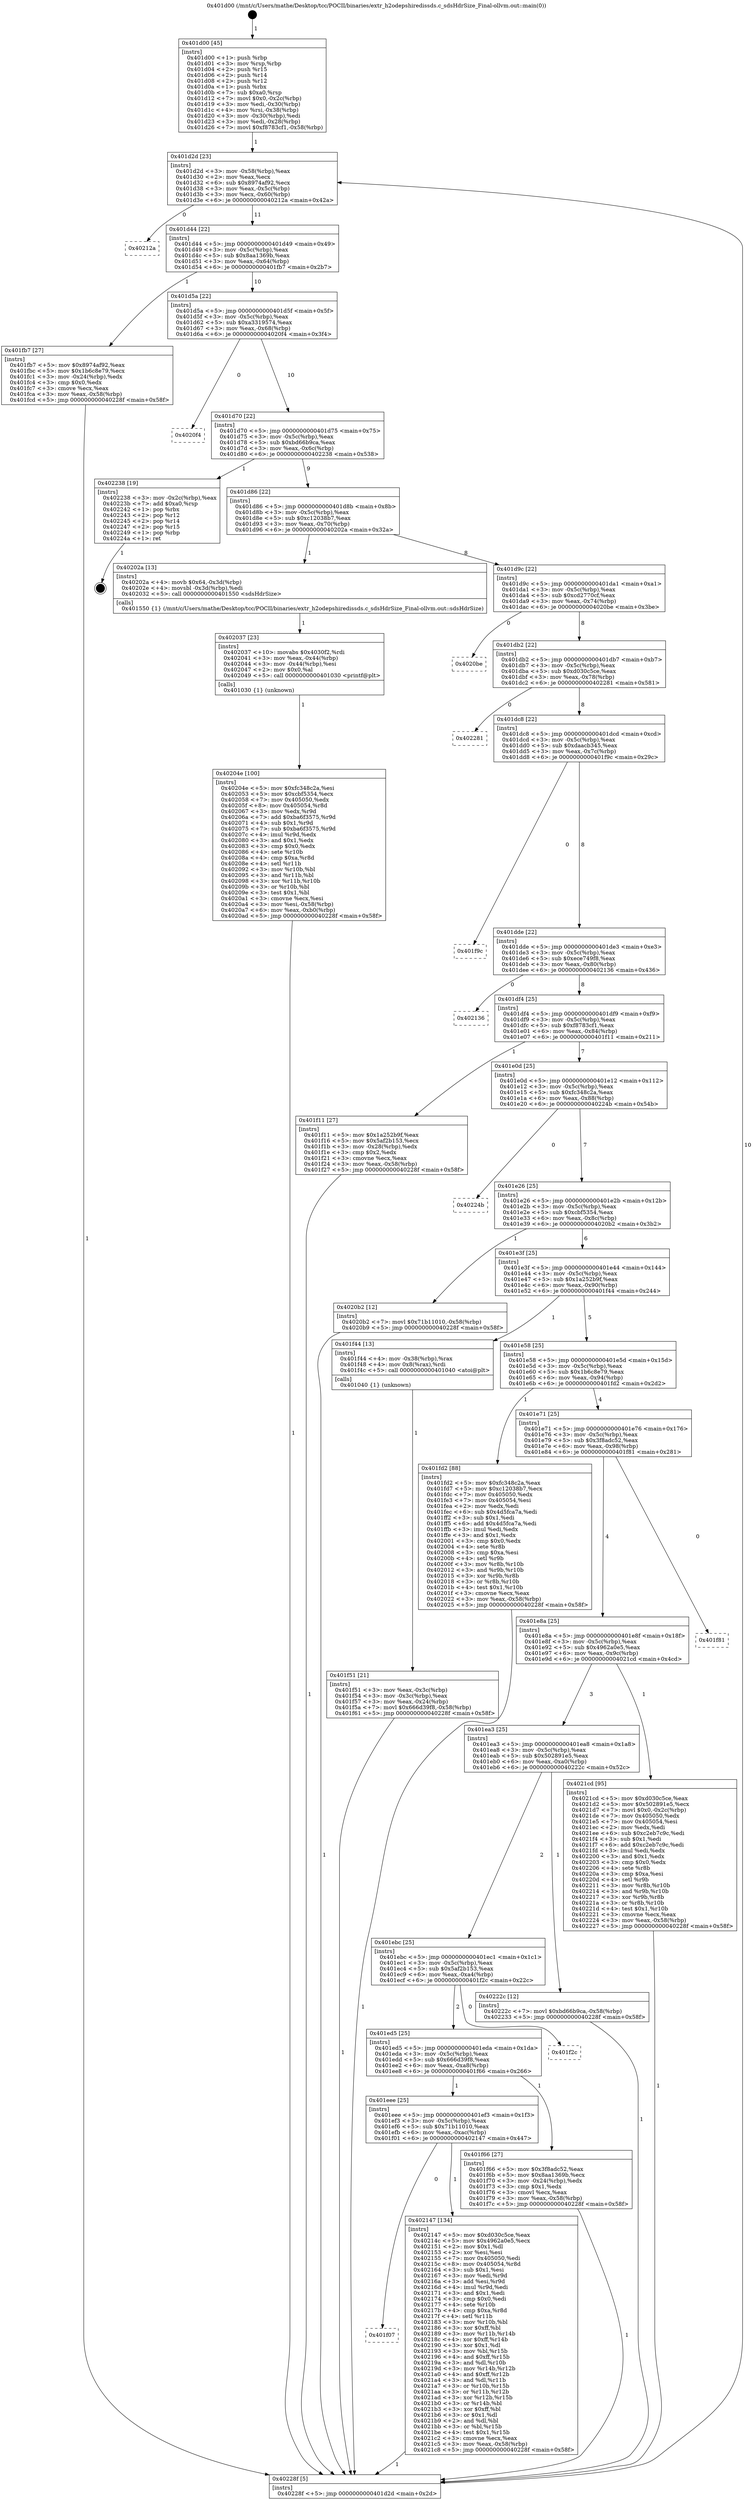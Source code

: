 digraph "0x401d00" {
  label = "0x401d00 (/mnt/c/Users/mathe/Desktop/tcc/POCII/binaries/extr_h2odepshiredissds.c_sdsHdrSize_Final-ollvm.out::main(0))"
  labelloc = "t"
  node[shape=record]

  Entry [label="",width=0.3,height=0.3,shape=circle,fillcolor=black,style=filled]
  "0x401d2d" [label="{
     0x401d2d [23]\l
     | [instrs]\l
     &nbsp;&nbsp;0x401d2d \<+3\>: mov -0x58(%rbp),%eax\l
     &nbsp;&nbsp;0x401d30 \<+2\>: mov %eax,%ecx\l
     &nbsp;&nbsp;0x401d32 \<+6\>: sub $0x8974af92,%ecx\l
     &nbsp;&nbsp;0x401d38 \<+3\>: mov %eax,-0x5c(%rbp)\l
     &nbsp;&nbsp;0x401d3b \<+3\>: mov %ecx,-0x60(%rbp)\l
     &nbsp;&nbsp;0x401d3e \<+6\>: je 000000000040212a \<main+0x42a\>\l
  }"]
  "0x40212a" [label="{
     0x40212a\l
  }", style=dashed]
  "0x401d44" [label="{
     0x401d44 [22]\l
     | [instrs]\l
     &nbsp;&nbsp;0x401d44 \<+5\>: jmp 0000000000401d49 \<main+0x49\>\l
     &nbsp;&nbsp;0x401d49 \<+3\>: mov -0x5c(%rbp),%eax\l
     &nbsp;&nbsp;0x401d4c \<+5\>: sub $0x8aa1369b,%eax\l
     &nbsp;&nbsp;0x401d51 \<+3\>: mov %eax,-0x64(%rbp)\l
     &nbsp;&nbsp;0x401d54 \<+6\>: je 0000000000401fb7 \<main+0x2b7\>\l
  }"]
  Exit [label="",width=0.3,height=0.3,shape=circle,fillcolor=black,style=filled,peripheries=2]
  "0x401fb7" [label="{
     0x401fb7 [27]\l
     | [instrs]\l
     &nbsp;&nbsp;0x401fb7 \<+5\>: mov $0x8974af92,%eax\l
     &nbsp;&nbsp;0x401fbc \<+5\>: mov $0x1b6c8e79,%ecx\l
     &nbsp;&nbsp;0x401fc1 \<+3\>: mov -0x24(%rbp),%edx\l
     &nbsp;&nbsp;0x401fc4 \<+3\>: cmp $0x0,%edx\l
     &nbsp;&nbsp;0x401fc7 \<+3\>: cmove %ecx,%eax\l
     &nbsp;&nbsp;0x401fca \<+3\>: mov %eax,-0x58(%rbp)\l
     &nbsp;&nbsp;0x401fcd \<+5\>: jmp 000000000040228f \<main+0x58f\>\l
  }"]
  "0x401d5a" [label="{
     0x401d5a [22]\l
     | [instrs]\l
     &nbsp;&nbsp;0x401d5a \<+5\>: jmp 0000000000401d5f \<main+0x5f\>\l
     &nbsp;&nbsp;0x401d5f \<+3\>: mov -0x5c(%rbp),%eax\l
     &nbsp;&nbsp;0x401d62 \<+5\>: sub $0xa3319574,%eax\l
     &nbsp;&nbsp;0x401d67 \<+3\>: mov %eax,-0x68(%rbp)\l
     &nbsp;&nbsp;0x401d6a \<+6\>: je 00000000004020f4 \<main+0x3f4\>\l
  }"]
  "0x401f07" [label="{
     0x401f07\l
  }", style=dashed]
  "0x4020f4" [label="{
     0x4020f4\l
  }", style=dashed]
  "0x401d70" [label="{
     0x401d70 [22]\l
     | [instrs]\l
     &nbsp;&nbsp;0x401d70 \<+5\>: jmp 0000000000401d75 \<main+0x75\>\l
     &nbsp;&nbsp;0x401d75 \<+3\>: mov -0x5c(%rbp),%eax\l
     &nbsp;&nbsp;0x401d78 \<+5\>: sub $0xbd66b9ca,%eax\l
     &nbsp;&nbsp;0x401d7d \<+3\>: mov %eax,-0x6c(%rbp)\l
     &nbsp;&nbsp;0x401d80 \<+6\>: je 0000000000402238 \<main+0x538\>\l
  }"]
  "0x402147" [label="{
     0x402147 [134]\l
     | [instrs]\l
     &nbsp;&nbsp;0x402147 \<+5\>: mov $0xd030c5ce,%eax\l
     &nbsp;&nbsp;0x40214c \<+5\>: mov $0x4962a0e5,%ecx\l
     &nbsp;&nbsp;0x402151 \<+2\>: mov $0x1,%dl\l
     &nbsp;&nbsp;0x402153 \<+2\>: xor %esi,%esi\l
     &nbsp;&nbsp;0x402155 \<+7\>: mov 0x405050,%edi\l
     &nbsp;&nbsp;0x40215c \<+8\>: mov 0x405054,%r8d\l
     &nbsp;&nbsp;0x402164 \<+3\>: sub $0x1,%esi\l
     &nbsp;&nbsp;0x402167 \<+3\>: mov %edi,%r9d\l
     &nbsp;&nbsp;0x40216a \<+3\>: add %esi,%r9d\l
     &nbsp;&nbsp;0x40216d \<+4\>: imul %r9d,%edi\l
     &nbsp;&nbsp;0x402171 \<+3\>: and $0x1,%edi\l
     &nbsp;&nbsp;0x402174 \<+3\>: cmp $0x0,%edi\l
     &nbsp;&nbsp;0x402177 \<+4\>: sete %r10b\l
     &nbsp;&nbsp;0x40217b \<+4\>: cmp $0xa,%r8d\l
     &nbsp;&nbsp;0x40217f \<+4\>: setl %r11b\l
     &nbsp;&nbsp;0x402183 \<+3\>: mov %r10b,%bl\l
     &nbsp;&nbsp;0x402186 \<+3\>: xor $0xff,%bl\l
     &nbsp;&nbsp;0x402189 \<+3\>: mov %r11b,%r14b\l
     &nbsp;&nbsp;0x40218c \<+4\>: xor $0xff,%r14b\l
     &nbsp;&nbsp;0x402190 \<+3\>: xor $0x1,%dl\l
     &nbsp;&nbsp;0x402193 \<+3\>: mov %bl,%r15b\l
     &nbsp;&nbsp;0x402196 \<+4\>: and $0xff,%r15b\l
     &nbsp;&nbsp;0x40219a \<+3\>: and %dl,%r10b\l
     &nbsp;&nbsp;0x40219d \<+3\>: mov %r14b,%r12b\l
     &nbsp;&nbsp;0x4021a0 \<+4\>: and $0xff,%r12b\l
     &nbsp;&nbsp;0x4021a4 \<+3\>: and %dl,%r11b\l
     &nbsp;&nbsp;0x4021a7 \<+3\>: or %r10b,%r15b\l
     &nbsp;&nbsp;0x4021aa \<+3\>: or %r11b,%r12b\l
     &nbsp;&nbsp;0x4021ad \<+3\>: xor %r12b,%r15b\l
     &nbsp;&nbsp;0x4021b0 \<+3\>: or %r14b,%bl\l
     &nbsp;&nbsp;0x4021b3 \<+3\>: xor $0xff,%bl\l
     &nbsp;&nbsp;0x4021b6 \<+3\>: or $0x1,%dl\l
     &nbsp;&nbsp;0x4021b9 \<+2\>: and %dl,%bl\l
     &nbsp;&nbsp;0x4021bb \<+3\>: or %bl,%r15b\l
     &nbsp;&nbsp;0x4021be \<+4\>: test $0x1,%r15b\l
     &nbsp;&nbsp;0x4021c2 \<+3\>: cmovne %ecx,%eax\l
     &nbsp;&nbsp;0x4021c5 \<+3\>: mov %eax,-0x58(%rbp)\l
     &nbsp;&nbsp;0x4021c8 \<+5\>: jmp 000000000040228f \<main+0x58f\>\l
  }"]
  "0x402238" [label="{
     0x402238 [19]\l
     | [instrs]\l
     &nbsp;&nbsp;0x402238 \<+3\>: mov -0x2c(%rbp),%eax\l
     &nbsp;&nbsp;0x40223b \<+7\>: add $0xa0,%rsp\l
     &nbsp;&nbsp;0x402242 \<+1\>: pop %rbx\l
     &nbsp;&nbsp;0x402243 \<+2\>: pop %r12\l
     &nbsp;&nbsp;0x402245 \<+2\>: pop %r14\l
     &nbsp;&nbsp;0x402247 \<+2\>: pop %r15\l
     &nbsp;&nbsp;0x402249 \<+1\>: pop %rbp\l
     &nbsp;&nbsp;0x40224a \<+1\>: ret\l
  }"]
  "0x401d86" [label="{
     0x401d86 [22]\l
     | [instrs]\l
     &nbsp;&nbsp;0x401d86 \<+5\>: jmp 0000000000401d8b \<main+0x8b\>\l
     &nbsp;&nbsp;0x401d8b \<+3\>: mov -0x5c(%rbp),%eax\l
     &nbsp;&nbsp;0x401d8e \<+5\>: sub $0xc12038b7,%eax\l
     &nbsp;&nbsp;0x401d93 \<+3\>: mov %eax,-0x70(%rbp)\l
     &nbsp;&nbsp;0x401d96 \<+6\>: je 000000000040202a \<main+0x32a\>\l
  }"]
  "0x40204e" [label="{
     0x40204e [100]\l
     | [instrs]\l
     &nbsp;&nbsp;0x40204e \<+5\>: mov $0xfc348c2a,%esi\l
     &nbsp;&nbsp;0x402053 \<+5\>: mov $0xcbf5354,%ecx\l
     &nbsp;&nbsp;0x402058 \<+7\>: mov 0x405050,%edx\l
     &nbsp;&nbsp;0x40205f \<+8\>: mov 0x405054,%r8d\l
     &nbsp;&nbsp;0x402067 \<+3\>: mov %edx,%r9d\l
     &nbsp;&nbsp;0x40206a \<+7\>: add $0xba6f3575,%r9d\l
     &nbsp;&nbsp;0x402071 \<+4\>: sub $0x1,%r9d\l
     &nbsp;&nbsp;0x402075 \<+7\>: sub $0xba6f3575,%r9d\l
     &nbsp;&nbsp;0x40207c \<+4\>: imul %r9d,%edx\l
     &nbsp;&nbsp;0x402080 \<+3\>: and $0x1,%edx\l
     &nbsp;&nbsp;0x402083 \<+3\>: cmp $0x0,%edx\l
     &nbsp;&nbsp;0x402086 \<+4\>: sete %r10b\l
     &nbsp;&nbsp;0x40208a \<+4\>: cmp $0xa,%r8d\l
     &nbsp;&nbsp;0x40208e \<+4\>: setl %r11b\l
     &nbsp;&nbsp;0x402092 \<+3\>: mov %r10b,%bl\l
     &nbsp;&nbsp;0x402095 \<+3\>: and %r11b,%bl\l
     &nbsp;&nbsp;0x402098 \<+3\>: xor %r11b,%r10b\l
     &nbsp;&nbsp;0x40209b \<+3\>: or %r10b,%bl\l
     &nbsp;&nbsp;0x40209e \<+3\>: test $0x1,%bl\l
     &nbsp;&nbsp;0x4020a1 \<+3\>: cmovne %ecx,%esi\l
     &nbsp;&nbsp;0x4020a4 \<+3\>: mov %esi,-0x58(%rbp)\l
     &nbsp;&nbsp;0x4020a7 \<+6\>: mov %eax,-0xb0(%rbp)\l
     &nbsp;&nbsp;0x4020ad \<+5\>: jmp 000000000040228f \<main+0x58f\>\l
  }"]
  "0x40202a" [label="{
     0x40202a [13]\l
     | [instrs]\l
     &nbsp;&nbsp;0x40202a \<+4\>: movb $0x64,-0x3d(%rbp)\l
     &nbsp;&nbsp;0x40202e \<+4\>: movsbl -0x3d(%rbp),%edi\l
     &nbsp;&nbsp;0x402032 \<+5\>: call 0000000000401550 \<sdsHdrSize\>\l
     | [calls]\l
     &nbsp;&nbsp;0x401550 \{1\} (/mnt/c/Users/mathe/Desktop/tcc/POCII/binaries/extr_h2odepshiredissds.c_sdsHdrSize_Final-ollvm.out::sdsHdrSize)\l
  }"]
  "0x401d9c" [label="{
     0x401d9c [22]\l
     | [instrs]\l
     &nbsp;&nbsp;0x401d9c \<+5\>: jmp 0000000000401da1 \<main+0xa1\>\l
     &nbsp;&nbsp;0x401da1 \<+3\>: mov -0x5c(%rbp),%eax\l
     &nbsp;&nbsp;0x401da4 \<+5\>: sub $0xcd2770cf,%eax\l
     &nbsp;&nbsp;0x401da9 \<+3\>: mov %eax,-0x74(%rbp)\l
     &nbsp;&nbsp;0x401dac \<+6\>: je 00000000004020be \<main+0x3be\>\l
  }"]
  "0x402037" [label="{
     0x402037 [23]\l
     | [instrs]\l
     &nbsp;&nbsp;0x402037 \<+10\>: movabs $0x4030f2,%rdi\l
     &nbsp;&nbsp;0x402041 \<+3\>: mov %eax,-0x44(%rbp)\l
     &nbsp;&nbsp;0x402044 \<+3\>: mov -0x44(%rbp),%esi\l
     &nbsp;&nbsp;0x402047 \<+2\>: mov $0x0,%al\l
     &nbsp;&nbsp;0x402049 \<+5\>: call 0000000000401030 \<printf@plt\>\l
     | [calls]\l
     &nbsp;&nbsp;0x401030 \{1\} (unknown)\l
  }"]
  "0x4020be" [label="{
     0x4020be\l
  }", style=dashed]
  "0x401db2" [label="{
     0x401db2 [22]\l
     | [instrs]\l
     &nbsp;&nbsp;0x401db2 \<+5\>: jmp 0000000000401db7 \<main+0xb7\>\l
     &nbsp;&nbsp;0x401db7 \<+3\>: mov -0x5c(%rbp),%eax\l
     &nbsp;&nbsp;0x401dba \<+5\>: sub $0xd030c5ce,%eax\l
     &nbsp;&nbsp;0x401dbf \<+3\>: mov %eax,-0x78(%rbp)\l
     &nbsp;&nbsp;0x401dc2 \<+6\>: je 0000000000402281 \<main+0x581\>\l
  }"]
  "0x401eee" [label="{
     0x401eee [25]\l
     | [instrs]\l
     &nbsp;&nbsp;0x401eee \<+5\>: jmp 0000000000401ef3 \<main+0x1f3\>\l
     &nbsp;&nbsp;0x401ef3 \<+3\>: mov -0x5c(%rbp),%eax\l
     &nbsp;&nbsp;0x401ef6 \<+5\>: sub $0x71b11010,%eax\l
     &nbsp;&nbsp;0x401efb \<+6\>: mov %eax,-0xac(%rbp)\l
     &nbsp;&nbsp;0x401f01 \<+6\>: je 0000000000402147 \<main+0x447\>\l
  }"]
  "0x402281" [label="{
     0x402281\l
  }", style=dashed]
  "0x401dc8" [label="{
     0x401dc8 [22]\l
     | [instrs]\l
     &nbsp;&nbsp;0x401dc8 \<+5\>: jmp 0000000000401dcd \<main+0xcd\>\l
     &nbsp;&nbsp;0x401dcd \<+3\>: mov -0x5c(%rbp),%eax\l
     &nbsp;&nbsp;0x401dd0 \<+5\>: sub $0xdaacb345,%eax\l
     &nbsp;&nbsp;0x401dd5 \<+3\>: mov %eax,-0x7c(%rbp)\l
     &nbsp;&nbsp;0x401dd8 \<+6\>: je 0000000000401f9c \<main+0x29c\>\l
  }"]
  "0x401f66" [label="{
     0x401f66 [27]\l
     | [instrs]\l
     &nbsp;&nbsp;0x401f66 \<+5\>: mov $0x3f8adc52,%eax\l
     &nbsp;&nbsp;0x401f6b \<+5\>: mov $0x8aa1369b,%ecx\l
     &nbsp;&nbsp;0x401f70 \<+3\>: mov -0x24(%rbp),%edx\l
     &nbsp;&nbsp;0x401f73 \<+3\>: cmp $0x1,%edx\l
     &nbsp;&nbsp;0x401f76 \<+3\>: cmovl %ecx,%eax\l
     &nbsp;&nbsp;0x401f79 \<+3\>: mov %eax,-0x58(%rbp)\l
     &nbsp;&nbsp;0x401f7c \<+5\>: jmp 000000000040228f \<main+0x58f\>\l
  }"]
  "0x401f9c" [label="{
     0x401f9c\l
  }", style=dashed]
  "0x401dde" [label="{
     0x401dde [22]\l
     | [instrs]\l
     &nbsp;&nbsp;0x401dde \<+5\>: jmp 0000000000401de3 \<main+0xe3\>\l
     &nbsp;&nbsp;0x401de3 \<+3\>: mov -0x5c(%rbp),%eax\l
     &nbsp;&nbsp;0x401de6 \<+5\>: sub $0xece749f8,%eax\l
     &nbsp;&nbsp;0x401deb \<+3\>: mov %eax,-0x80(%rbp)\l
     &nbsp;&nbsp;0x401dee \<+6\>: je 0000000000402136 \<main+0x436\>\l
  }"]
  "0x401ed5" [label="{
     0x401ed5 [25]\l
     | [instrs]\l
     &nbsp;&nbsp;0x401ed5 \<+5\>: jmp 0000000000401eda \<main+0x1da\>\l
     &nbsp;&nbsp;0x401eda \<+3\>: mov -0x5c(%rbp),%eax\l
     &nbsp;&nbsp;0x401edd \<+5\>: sub $0x666d39f8,%eax\l
     &nbsp;&nbsp;0x401ee2 \<+6\>: mov %eax,-0xa8(%rbp)\l
     &nbsp;&nbsp;0x401ee8 \<+6\>: je 0000000000401f66 \<main+0x266\>\l
  }"]
  "0x402136" [label="{
     0x402136\l
  }", style=dashed]
  "0x401df4" [label="{
     0x401df4 [25]\l
     | [instrs]\l
     &nbsp;&nbsp;0x401df4 \<+5\>: jmp 0000000000401df9 \<main+0xf9\>\l
     &nbsp;&nbsp;0x401df9 \<+3\>: mov -0x5c(%rbp),%eax\l
     &nbsp;&nbsp;0x401dfc \<+5\>: sub $0xf8783cf1,%eax\l
     &nbsp;&nbsp;0x401e01 \<+6\>: mov %eax,-0x84(%rbp)\l
     &nbsp;&nbsp;0x401e07 \<+6\>: je 0000000000401f11 \<main+0x211\>\l
  }"]
  "0x401f2c" [label="{
     0x401f2c\l
  }", style=dashed]
  "0x401f11" [label="{
     0x401f11 [27]\l
     | [instrs]\l
     &nbsp;&nbsp;0x401f11 \<+5\>: mov $0x1a252b9f,%eax\l
     &nbsp;&nbsp;0x401f16 \<+5\>: mov $0x5af2b153,%ecx\l
     &nbsp;&nbsp;0x401f1b \<+3\>: mov -0x28(%rbp),%edx\l
     &nbsp;&nbsp;0x401f1e \<+3\>: cmp $0x2,%edx\l
     &nbsp;&nbsp;0x401f21 \<+3\>: cmovne %ecx,%eax\l
     &nbsp;&nbsp;0x401f24 \<+3\>: mov %eax,-0x58(%rbp)\l
     &nbsp;&nbsp;0x401f27 \<+5\>: jmp 000000000040228f \<main+0x58f\>\l
  }"]
  "0x401e0d" [label="{
     0x401e0d [25]\l
     | [instrs]\l
     &nbsp;&nbsp;0x401e0d \<+5\>: jmp 0000000000401e12 \<main+0x112\>\l
     &nbsp;&nbsp;0x401e12 \<+3\>: mov -0x5c(%rbp),%eax\l
     &nbsp;&nbsp;0x401e15 \<+5\>: sub $0xfc348c2a,%eax\l
     &nbsp;&nbsp;0x401e1a \<+6\>: mov %eax,-0x88(%rbp)\l
     &nbsp;&nbsp;0x401e20 \<+6\>: je 000000000040224b \<main+0x54b\>\l
  }"]
  "0x40228f" [label="{
     0x40228f [5]\l
     | [instrs]\l
     &nbsp;&nbsp;0x40228f \<+5\>: jmp 0000000000401d2d \<main+0x2d\>\l
  }"]
  "0x401d00" [label="{
     0x401d00 [45]\l
     | [instrs]\l
     &nbsp;&nbsp;0x401d00 \<+1\>: push %rbp\l
     &nbsp;&nbsp;0x401d01 \<+3\>: mov %rsp,%rbp\l
     &nbsp;&nbsp;0x401d04 \<+2\>: push %r15\l
     &nbsp;&nbsp;0x401d06 \<+2\>: push %r14\l
     &nbsp;&nbsp;0x401d08 \<+2\>: push %r12\l
     &nbsp;&nbsp;0x401d0a \<+1\>: push %rbx\l
     &nbsp;&nbsp;0x401d0b \<+7\>: sub $0xa0,%rsp\l
     &nbsp;&nbsp;0x401d12 \<+7\>: movl $0x0,-0x2c(%rbp)\l
     &nbsp;&nbsp;0x401d19 \<+3\>: mov %edi,-0x30(%rbp)\l
     &nbsp;&nbsp;0x401d1c \<+4\>: mov %rsi,-0x38(%rbp)\l
     &nbsp;&nbsp;0x401d20 \<+3\>: mov -0x30(%rbp),%edi\l
     &nbsp;&nbsp;0x401d23 \<+3\>: mov %edi,-0x28(%rbp)\l
     &nbsp;&nbsp;0x401d26 \<+7\>: movl $0xf8783cf1,-0x58(%rbp)\l
  }"]
  "0x401ebc" [label="{
     0x401ebc [25]\l
     | [instrs]\l
     &nbsp;&nbsp;0x401ebc \<+5\>: jmp 0000000000401ec1 \<main+0x1c1\>\l
     &nbsp;&nbsp;0x401ec1 \<+3\>: mov -0x5c(%rbp),%eax\l
     &nbsp;&nbsp;0x401ec4 \<+5\>: sub $0x5af2b153,%eax\l
     &nbsp;&nbsp;0x401ec9 \<+6\>: mov %eax,-0xa4(%rbp)\l
     &nbsp;&nbsp;0x401ecf \<+6\>: je 0000000000401f2c \<main+0x22c\>\l
  }"]
  "0x40224b" [label="{
     0x40224b\l
  }", style=dashed]
  "0x401e26" [label="{
     0x401e26 [25]\l
     | [instrs]\l
     &nbsp;&nbsp;0x401e26 \<+5\>: jmp 0000000000401e2b \<main+0x12b\>\l
     &nbsp;&nbsp;0x401e2b \<+3\>: mov -0x5c(%rbp),%eax\l
     &nbsp;&nbsp;0x401e2e \<+5\>: sub $0xcbf5354,%eax\l
     &nbsp;&nbsp;0x401e33 \<+6\>: mov %eax,-0x8c(%rbp)\l
     &nbsp;&nbsp;0x401e39 \<+6\>: je 00000000004020b2 \<main+0x3b2\>\l
  }"]
  "0x40222c" [label="{
     0x40222c [12]\l
     | [instrs]\l
     &nbsp;&nbsp;0x40222c \<+7\>: movl $0xbd66b9ca,-0x58(%rbp)\l
     &nbsp;&nbsp;0x402233 \<+5\>: jmp 000000000040228f \<main+0x58f\>\l
  }"]
  "0x4020b2" [label="{
     0x4020b2 [12]\l
     | [instrs]\l
     &nbsp;&nbsp;0x4020b2 \<+7\>: movl $0x71b11010,-0x58(%rbp)\l
     &nbsp;&nbsp;0x4020b9 \<+5\>: jmp 000000000040228f \<main+0x58f\>\l
  }"]
  "0x401e3f" [label="{
     0x401e3f [25]\l
     | [instrs]\l
     &nbsp;&nbsp;0x401e3f \<+5\>: jmp 0000000000401e44 \<main+0x144\>\l
     &nbsp;&nbsp;0x401e44 \<+3\>: mov -0x5c(%rbp),%eax\l
     &nbsp;&nbsp;0x401e47 \<+5\>: sub $0x1a252b9f,%eax\l
     &nbsp;&nbsp;0x401e4c \<+6\>: mov %eax,-0x90(%rbp)\l
     &nbsp;&nbsp;0x401e52 \<+6\>: je 0000000000401f44 \<main+0x244\>\l
  }"]
  "0x401ea3" [label="{
     0x401ea3 [25]\l
     | [instrs]\l
     &nbsp;&nbsp;0x401ea3 \<+5\>: jmp 0000000000401ea8 \<main+0x1a8\>\l
     &nbsp;&nbsp;0x401ea8 \<+3\>: mov -0x5c(%rbp),%eax\l
     &nbsp;&nbsp;0x401eab \<+5\>: sub $0x502891e5,%eax\l
     &nbsp;&nbsp;0x401eb0 \<+6\>: mov %eax,-0xa0(%rbp)\l
     &nbsp;&nbsp;0x401eb6 \<+6\>: je 000000000040222c \<main+0x52c\>\l
  }"]
  "0x401f44" [label="{
     0x401f44 [13]\l
     | [instrs]\l
     &nbsp;&nbsp;0x401f44 \<+4\>: mov -0x38(%rbp),%rax\l
     &nbsp;&nbsp;0x401f48 \<+4\>: mov 0x8(%rax),%rdi\l
     &nbsp;&nbsp;0x401f4c \<+5\>: call 0000000000401040 \<atoi@plt\>\l
     | [calls]\l
     &nbsp;&nbsp;0x401040 \{1\} (unknown)\l
  }"]
  "0x401e58" [label="{
     0x401e58 [25]\l
     | [instrs]\l
     &nbsp;&nbsp;0x401e58 \<+5\>: jmp 0000000000401e5d \<main+0x15d\>\l
     &nbsp;&nbsp;0x401e5d \<+3\>: mov -0x5c(%rbp),%eax\l
     &nbsp;&nbsp;0x401e60 \<+5\>: sub $0x1b6c8e79,%eax\l
     &nbsp;&nbsp;0x401e65 \<+6\>: mov %eax,-0x94(%rbp)\l
     &nbsp;&nbsp;0x401e6b \<+6\>: je 0000000000401fd2 \<main+0x2d2\>\l
  }"]
  "0x401f51" [label="{
     0x401f51 [21]\l
     | [instrs]\l
     &nbsp;&nbsp;0x401f51 \<+3\>: mov %eax,-0x3c(%rbp)\l
     &nbsp;&nbsp;0x401f54 \<+3\>: mov -0x3c(%rbp),%eax\l
     &nbsp;&nbsp;0x401f57 \<+3\>: mov %eax,-0x24(%rbp)\l
     &nbsp;&nbsp;0x401f5a \<+7\>: movl $0x666d39f8,-0x58(%rbp)\l
     &nbsp;&nbsp;0x401f61 \<+5\>: jmp 000000000040228f \<main+0x58f\>\l
  }"]
  "0x4021cd" [label="{
     0x4021cd [95]\l
     | [instrs]\l
     &nbsp;&nbsp;0x4021cd \<+5\>: mov $0xd030c5ce,%eax\l
     &nbsp;&nbsp;0x4021d2 \<+5\>: mov $0x502891e5,%ecx\l
     &nbsp;&nbsp;0x4021d7 \<+7\>: movl $0x0,-0x2c(%rbp)\l
     &nbsp;&nbsp;0x4021de \<+7\>: mov 0x405050,%edx\l
     &nbsp;&nbsp;0x4021e5 \<+7\>: mov 0x405054,%esi\l
     &nbsp;&nbsp;0x4021ec \<+2\>: mov %edx,%edi\l
     &nbsp;&nbsp;0x4021ee \<+6\>: sub $0xc2eb7c9c,%edi\l
     &nbsp;&nbsp;0x4021f4 \<+3\>: sub $0x1,%edi\l
     &nbsp;&nbsp;0x4021f7 \<+6\>: add $0xc2eb7c9c,%edi\l
     &nbsp;&nbsp;0x4021fd \<+3\>: imul %edi,%edx\l
     &nbsp;&nbsp;0x402200 \<+3\>: and $0x1,%edx\l
     &nbsp;&nbsp;0x402203 \<+3\>: cmp $0x0,%edx\l
     &nbsp;&nbsp;0x402206 \<+4\>: sete %r8b\l
     &nbsp;&nbsp;0x40220a \<+3\>: cmp $0xa,%esi\l
     &nbsp;&nbsp;0x40220d \<+4\>: setl %r9b\l
     &nbsp;&nbsp;0x402211 \<+3\>: mov %r8b,%r10b\l
     &nbsp;&nbsp;0x402214 \<+3\>: and %r9b,%r10b\l
     &nbsp;&nbsp;0x402217 \<+3\>: xor %r9b,%r8b\l
     &nbsp;&nbsp;0x40221a \<+3\>: or %r8b,%r10b\l
     &nbsp;&nbsp;0x40221d \<+4\>: test $0x1,%r10b\l
     &nbsp;&nbsp;0x402221 \<+3\>: cmovne %ecx,%eax\l
     &nbsp;&nbsp;0x402224 \<+3\>: mov %eax,-0x58(%rbp)\l
     &nbsp;&nbsp;0x402227 \<+5\>: jmp 000000000040228f \<main+0x58f\>\l
  }"]
  "0x401fd2" [label="{
     0x401fd2 [88]\l
     | [instrs]\l
     &nbsp;&nbsp;0x401fd2 \<+5\>: mov $0xfc348c2a,%eax\l
     &nbsp;&nbsp;0x401fd7 \<+5\>: mov $0xc12038b7,%ecx\l
     &nbsp;&nbsp;0x401fdc \<+7\>: mov 0x405050,%edx\l
     &nbsp;&nbsp;0x401fe3 \<+7\>: mov 0x405054,%esi\l
     &nbsp;&nbsp;0x401fea \<+2\>: mov %edx,%edi\l
     &nbsp;&nbsp;0x401fec \<+6\>: sub $0x4d5fca7a,%edi\l
     &nbsp;&nbsp;0x401ff2 \<+3\>: sub $0x1,%edi\l
     &nbsp;&nbsp;0x401ff5 \<+6\>: add $0x4d5fca7a,%edi\l
     &nbsp;&nbsp;0x401ffb \<+3\>: imul %edi,%edx\l
     &nbsp;&nbsp;0x401ffe \<+3\>: and $0x1,%edx\l
     &nbsp;&nbsp;0x402001 \<+3\>: cmp $0x0,%edx\l
     &nbsp;&nbsp;0x402004 \<+4\>: sete %r8b\l
     &nbsp;&nbsp;0x402008 \<+3\>: cmp $0xa,%esi\l
     &nbsp;&nbsp;0x40200b \<+4\>: setl %r9b\l
     &nbsp;&nbsp;0x40200f \<+3\>: mov %r8b,%r10b\l
     &nbsp;&nbsp;0x402012 \<+3\>: and %r9b,%r10b\l
     &nbsp;&nbsp;0x402015 \<+3\>: xor %r9b,%r8b\l
     &nbsp;&nbsp;0x402018 \<+3\>: or %r8b,%r10b\l
     &nbsp;&nbsp;0x40201b \<+4\>: test $0x1,%r10b\l
     &nbsp;&nbsp;0x40201f \<+3\>: cmovne %ecx,%eax\l
     &nbsp;&nbsp;0x402022 \<+3\>: mov %eax,-0x58(%rbp)\l
     &nbsp;&nbsp;0x402025 \<+5\>: jmp 000000000040228f \<main+0x58f\>\l
  }"]
  "0x401e71" [label="{
     0x401e71 [25]\l
     | [instrs]\l
     &nbsp;&nbsp;0x401e71 \<+5\>: jmp 0000000000401e76 \<main+0x176\>\l
     &nbsp;&nbsp;0x401e76 \<+3\>: mov -0x5c(%rbp),%eax\l
     &nbsp;&nbsp;0x401e79 \<+5\>: sub $0x3f8adc52,%eax\l
     &nbsp;&nbsp;0x401e7e \<+6\>: mov %eax,-0x98(%rbp)\l
     &nbsp;&nbsp;0x401e84 \<+6\>: je 0000000000401f81 \<main+0x281\>\l
  }"]
  "0x401e8a" [label="{
     0x401e8a [25]\l
     | [instrs]\l
     &nbsp;&nbsp;0x401e8a \<+5\>: jmp 0000000000401e8f \<main+0x18f\>\l
     &nbsp;&nbsp;0x401e8f \<+3\>: mov -0x5c(%rbp),%eax\l
     &nbsp;&nbsp;0x401e92 \<+5\>: sub $0x4962a0e5,%eax\l
     &nbsp;&nbsp;0x401e97 \<+6\>: mov %eax,-0x9c(%rbp)\l
     &nbsp;&nbsp;0x401e9d \<+6\>: je 00000000004021cd \<main+0x4cd\>\l
  }"]
  "0x401f81" [label="{
     0x401f81\l
  }", style=dashed]
  Entry -> "0x401d00" [label=" 1"]
  "0x401d2d" -> "0x40212a" [label=" 0"]
  "0x401d2d" -> "0x401d44" [label=" 11"]
  "0x402238" -> Exit [label=" 1"]
  "0x401d44" -> "0x401fb7" [label=" 1"]
  "0x401d44" -> "0x401d5a" [label=" 10"]
  "0x40222c" -> "0x40228f" [label=" 1"]
  "0x401d5a" -> "0x4020f4" [label=" 0"]
  "0x401d5a" -> "0x401d70" [label=" 10"]
  "0x4021cd" -> "0x40228f" [label=" 1"]
  "0x401d70" -> "0x402238" [label=" 1"]
  "0x401d70" -> "0x401d86" [label=" 9"]
  "0x402147" -> "0x40228f" [label=" 1"]
  "0x401d86" -> "0x40202a" [label=" 1"]
  "0x401d86" -> "0x401d9c" [label=" 8"]
  "0x401eee" -> "0x402147" [label=" 1"]
  "0x401d9c" -> "0x4020be" [label=" 0"]
  "0x401d9c" -> "0x401db2" [label=" 8"]
  "0x401eee" -> "0x401f07" [label=" 0"]
  "0x401db2" -> "0x402281" [label=" 0"]
  "0x401db2" -> "0x401dc8" [label=" 8"]
  "0x4020b2" -> "0x40228f" [label=" 1"]
  "0x401dc8" -> "0x401f9c" [label=" 0"]
  "0x401dc8" -> "0x401dde" [label=" 8"]
  "0x40204e" -> "0x40228f" [label=" 1"]
  "0x401dde" -> "0x402136" [label=" 0"]
  "0x401dde" -> "0x401df4" [label=" 8"]
  "0x40202a" -> "0x402037" [label=" 1"]
  "0x401df4" -> "0x401f11" [label=" 1"]
  "0x401df4" -> "0x401e0d" [label=" 7"]
  "0x401f11" -> "0x40228f" [label=" 1"]
  "0x401d00" -> "0x401d2d" [label=" 1"]
  "0x40228f" -> "0x401d2d" [label=" 10"]
  "0x401fd2" -> "0x40228f" [label=" 1"]
  "0x401e0d" -> "0x40224b" [label=" 0"]
  "0x401e0d" -> "0x401e26" [label=" 7"]
  "0x401f66" -> "0x40228f" [label=" 1"]
  "0x401e26" -> "0x4020b2" [label=" 1"]
  "0x401e26" -> "0x401e3f" [label=" 6"]
  "0x401ed5" -> "0x401eee" [label=" 1"]
  "0x401e3f" -> "0x401f44" [label=" 1"]
  "0x401e3f" -> "0x401e58" [label=" 5"]
  "0x401f44" -> "0x401f51" [label=" 1"]
  "0x401f51" -> "0x40228f" [label=" 1"]
  "0x402037" -> "0x40204e" [label=" 1"]
  "0x401e58" -> "0x401fd2" [label=" 1"]
  "0x401e58" -> "0x401e71" [label=" 4"]
  "0x401ebc" -> "0x401ed5" [label=" 2"]
  "0x401e71" -> "0x401f81" [label=" 0"]
  "0x401e71" -> "0x401e8a" [label=" 4"]
  "0x401ebc" -> "0x401f2c" [label=" 0"]
  "0x401e8a" -> "0x4021cd" [label=" 1"]
  "0x401e8a" -> "0x401ea3" [label=" 3"]
  "0x401ed5" -> "0x401f66" [label=" 1"]
  "0x401ea3" -> "0x40222c" [label=" 1"]
  "0x401ea3" -> "0x401ebc" [label=" 2"]
  "0x401fb7" -> "0x40228f" [label=" 1"]
}
